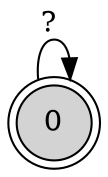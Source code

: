 // This graph generated with hfst-fst2txt blah
digraph H {
rankdir = LR;
node [shape=doublecircle,style=filled] 0
0 -> 0 [label="? "];
}
